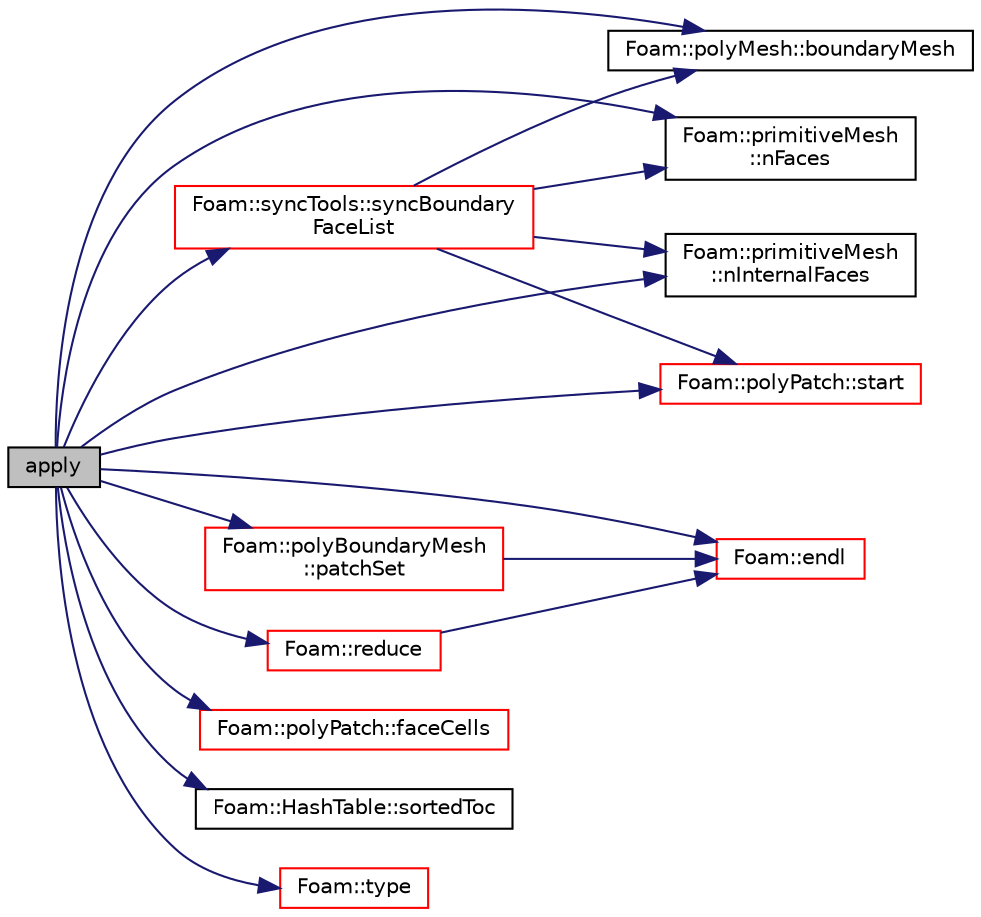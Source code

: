 digraph "apply"
{
  bgcolor="transparent";
  edge [fontname="Helvetica",fontsize="10",labelfontname="Helvetica",labelfontsize="10"];
  node [fontname="Helvetica",fontsize="10",shape=record];
  rankdir="LR";
  Node1174 [label="apply",height=0.2,width=0.4,color="black", fillcolor="grey75", style="filled", fontcolor="black"];
  Node1174 -> Node1175 [color="midnightblue",fontsize="10",style="solid",fontname="Helvetica"];
  Node1175 [label="Foam::polyMesh::boundaryMesh",height=0.2,width=0.4,color="black",URL="$a28565.html#a9f2b68c134340291eda6197f47f25484",tooltip="Return boundary mesh. "];
  Node1174 -> Node1176 [color="midnightblue",fontsize="10",style="solid",fontname="Helvetica"];
  Node1176 [label="Foam::endl",height=0.2,width=0.4,color="red",URL="$a21851.html#a2db8fe02a0d3909e9351bb4275b23ce4",tooltip="Add newline and flush stream. "];
  Node1174 -> Node1178 [color="midnightblue",fontsize="10",style="solid",fontname="Helvetica"];
  Node1178 [label="Foam::polyPatch::faceCells",height=0.2,width=0.4,color="red",URL="$a28633.html#afbfac825732ef2770fff4261b4e930e9",tooltip="Return face-cell addressing. "];
  Node1174 -> Node1181 [color="midnightblue",fontsize="10",style="solid",fontname="Helvetica"];
  Node1181 [label="Foam::primitiveMesh\l::nFaces",height=0.2,width=0.4,color="black",URL="$a28685.html#abe602c985a3c9ffa67176e969e77ca6f"];
  Node1174 -> Node1182 [color="midnightblue",fontsize="10",style="solid",fontname="Helvetica"];
  Node1182 [label="Foam::primitiveMesh\l::nInternalFaces",height=0.2,width=0.4,color="black",URL="$a28685.html#aa6c7965af1f30d16d9125deb981cbdb0"];
  Node1174 -> Node1183 [color="midnightblue",fontsize="10",style="solid",fontname="Helvetica"];
  Node1183 [label="Foam::polyBoundaryMesh\l::patchSet",height=0.2,width=0.4,color="red",URL="$a28557.html#abe10e35312c29750b51357d9058ca8be",tooltip="Return the set of patch IDs corresponding to the given names. "];
  Node1183 -> Node1176 [color="midnightblue",fontsize="10",style="solid",fontname="Helvetica"];
  Node1174 -> Node1248 [color="midnightblue",fontsize="10",style="solid",fontname="Helvetica"];
  Node1248 [label="Foam::reduce",height=0.2,width=0.4,color="red",URL="$a21851.html#a7ffd6af4acc2eb9ba72ee296b5ecda23"];
  Node1248 -> Node1176 [color="midnightblue",fontsize="10",style="solid",fontname="Helvetica"];
  Node1174 -> Node1258 [color="midnightblue",fontsize="10",style="solid",fontname="Helvetica"];
  Node1258 [label="Foam::HashTable::sortedToc",height=0.2,width=0.4,color="black",URL="$a26841.html#a00e373a2c0d6161c4bcdc4453c1bb35e",tooltip="Return the table of contents as a sorted list. "];
  Node1174 -> Node1259 [color="midnightblue",fontsize="10",style="solid",fontname="Helvetica"];
  Node1259 [label="Foam::polyPatch::start",height=0.2,width=0.4,color="red",URL="$a28633.html#a6bfd3e3abb11e98bdb4b98671cec1234",tooltip="Return start label of this patch in the polyMesh face list. "];
  Node1174 -> Node1264 [color="midnightblue",fontsize="10",style="solid",fontname="Helvetica"];
  Node1264 [label="Foam::syncTools::syncBoundary\lFaceList",height=0.2,width=0.4,color="red",URL="$a28657.html#abfef71f4706b88c9184fcae7352d0903",tooltip="Synchronize values on boundary faces only. "];
  Node1264 -> Node1175 [color="midnightblue",fontsize="10",style="solid",fontname="Helvetica"];
  Node1264 -> Node1181 [color="midnightblue",fontsize="10",style="solid",fontname="Helvetica"];
  Node1264 -> Node1182 [color="midnightblue",fontsize="10",style="solid",fontname="Helvetica"];
  Node1264 -> Node1259 [color="midnightblue",fontsize="10",style="solid",fontname="Helvetica"];
  Node1174 -> Node1397 [color="midnightblue",fontsize="10",style="solid",fontname="Helvetica"];
  Node1397 [label="Foam::type",height=0.2,width=0.4,color="red",URL="$a21851.html#aec48583af672626378f501eb9fc32cd1",tooltip="Return the file type: DIRECTORY or FILE. "];
}
